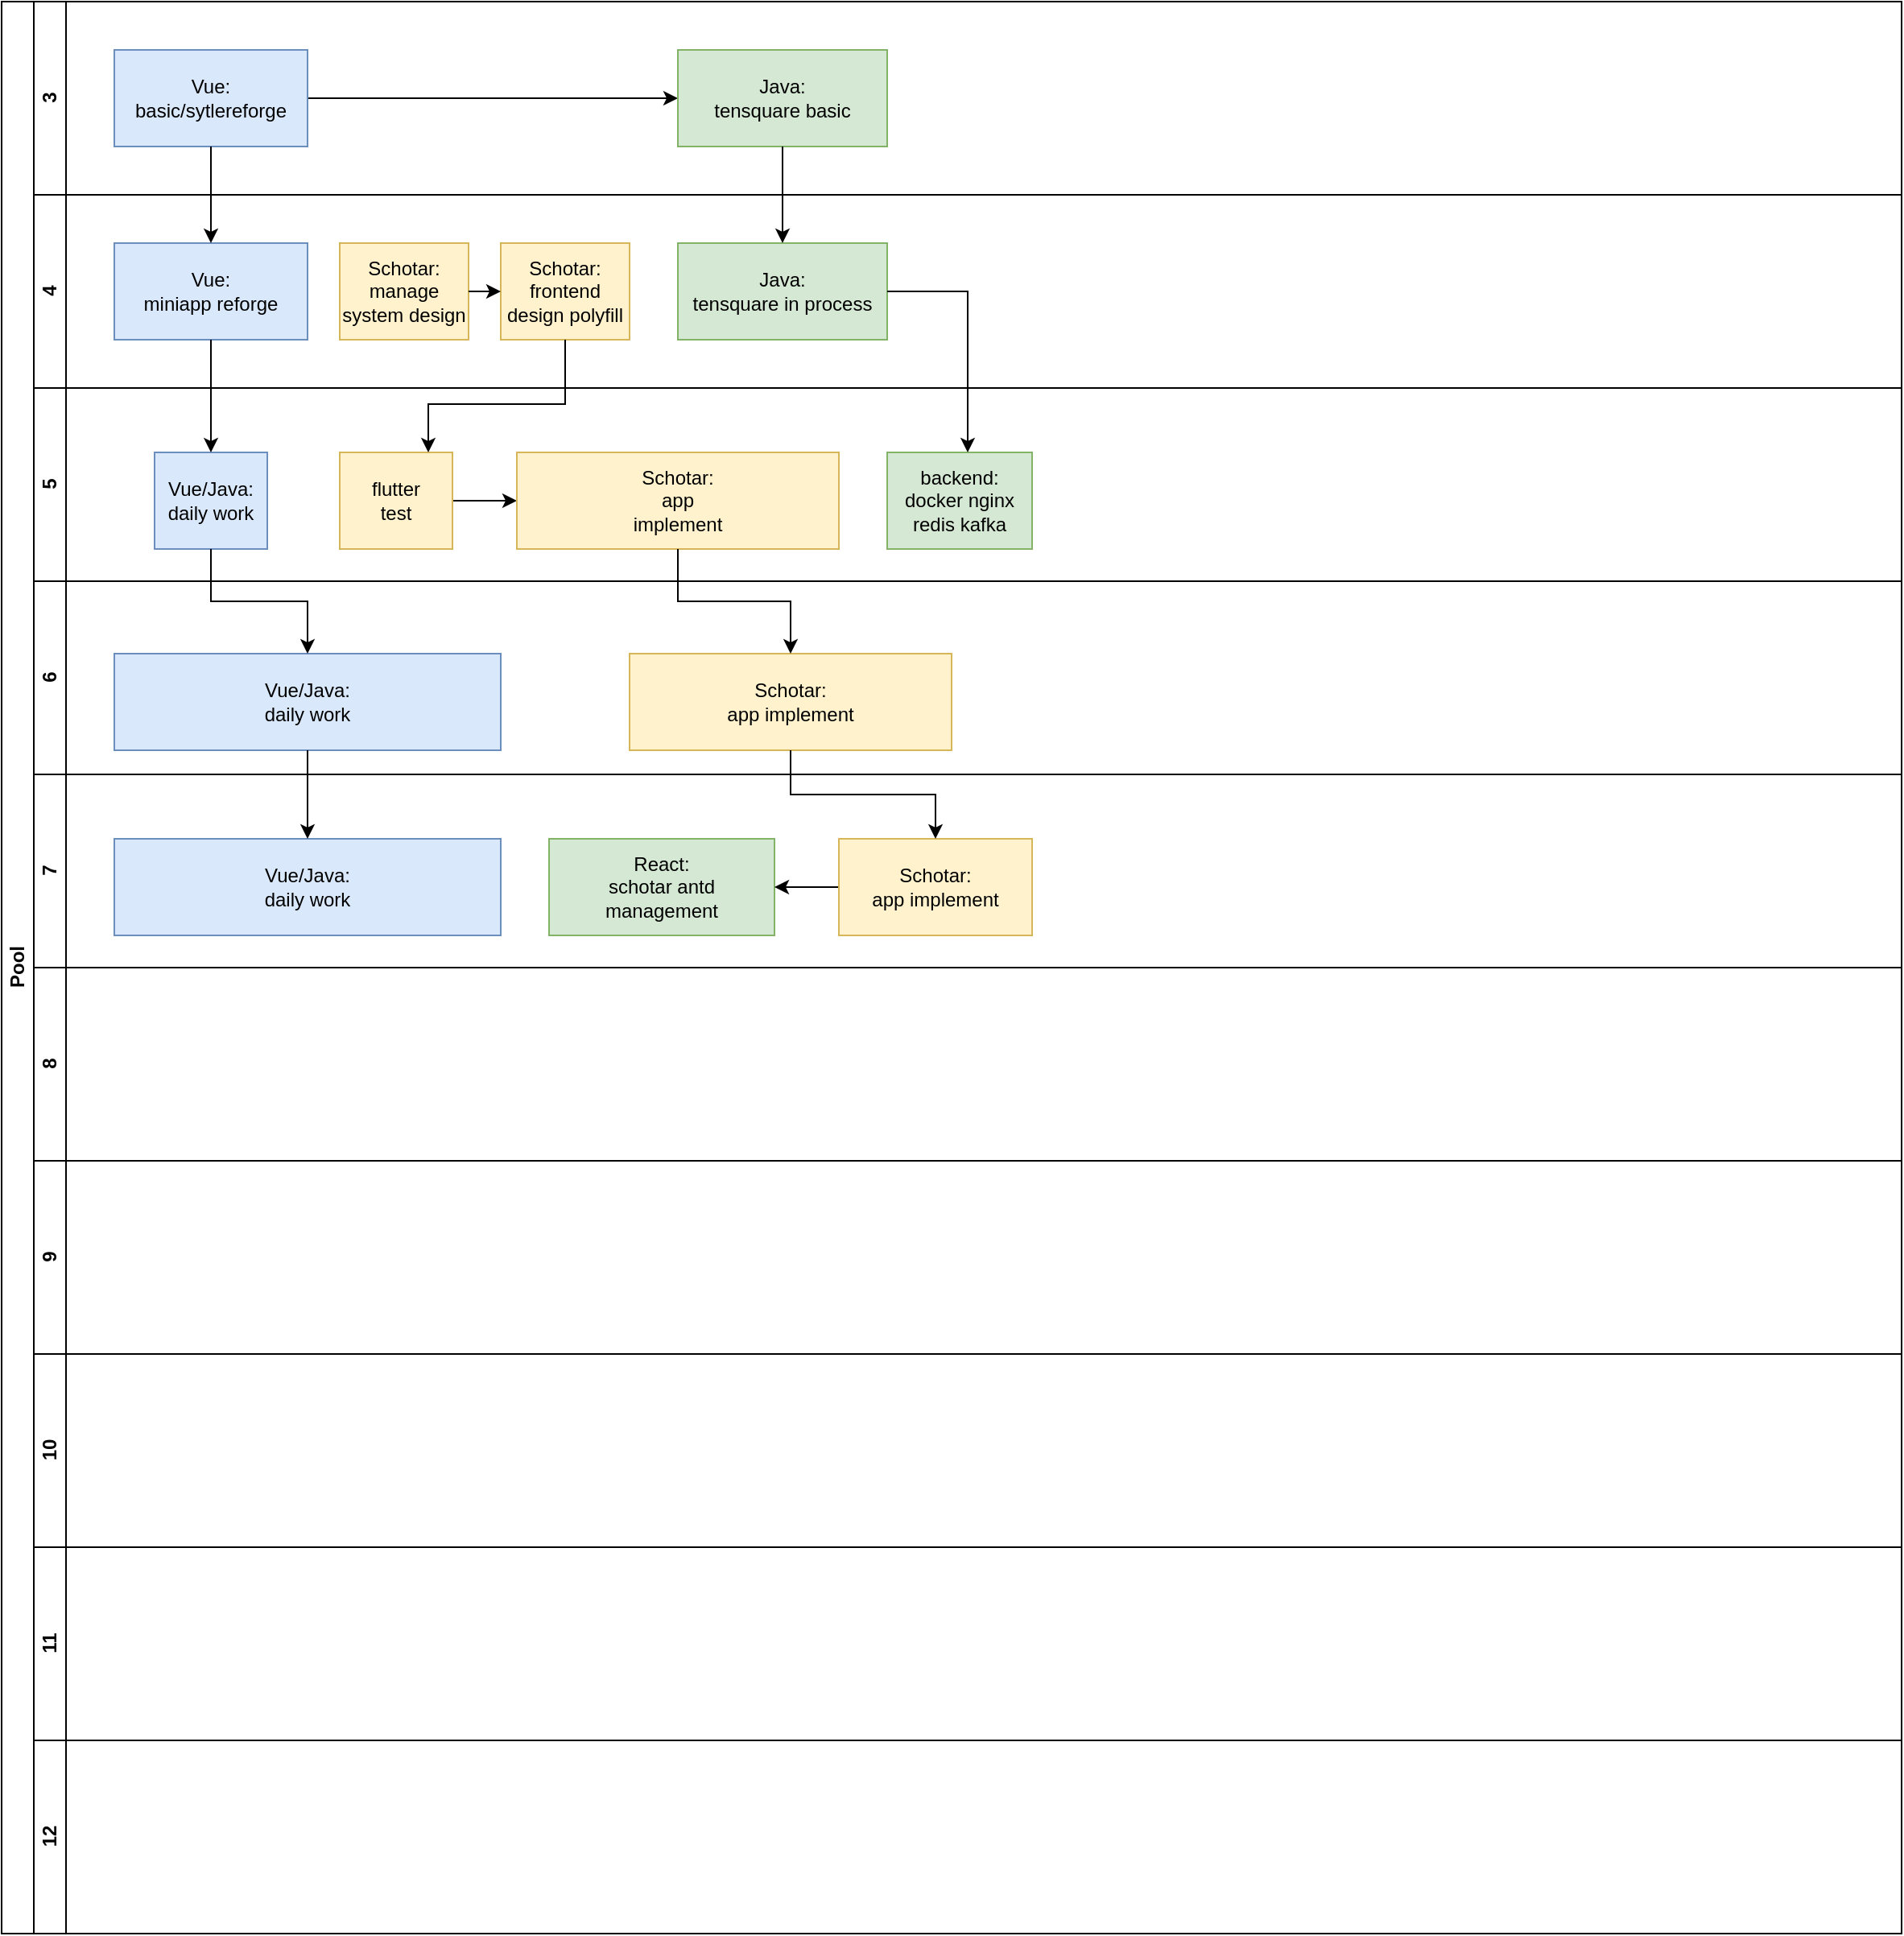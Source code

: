 <mxfile version="14.4.6" type="github">
  <diagram id="prtHgNgQTEPvFCAcTncT" name="Page-1">
    <mxGraphModel dx="1091" dy="669" grid="1" gridSize="10" guides="1" tooltips="1" connect="1" arrows="1" fold="1" page="1" pageScale="1" pageWidth="827" pageHeight="1169" math="0" shadow="0">
      <root>
        <mxCell id="0" />
        <mxCell id="1" parent="0" />
        <mxCell id="dNxyNK7c78bLwvsdeMH5-19" value="Pool" style="swimlane;html=1;childLayout=stackLayout;resizeParent=1;resizeParentMax=0;horizontal=0;startSize=20;horizontalStack=0;" parent="1" vertex="1">
          <mxGeometry x="120" y="120" width="1180" height="1200" as="geometry" />
        </mxCell>
        <mxCell id="dNxyNK7c78bLwvsdeMH5-20" value="3" style="swimlane;html=1;startSize=20;horizontal=0;" parent="dNxyNK7c78bLwvsdeMH5-19" vertex="1">
          <mxGeometry x="20" width="1160" height="120" as="geometry" />
        </mxCell>
        <mxCell id="CRqh0J7XH1PmzQY5zFd--72" style="edgeStyle=orthogonalEdgeStyle;rounded=0;orthogonalLoop=1;jettySize=auto;html=1;exitX=1;exitY=0.5;exitDx=0;exitDy=0;" edge="1" parent="dNxyNK7c78bLwvsdeMH5-20" source="dNxyNK7c78bLwvsdeMH5-24" target="CRqh0J7XH1PmzQY5zFd--67">
          <mxGeometry relative="1" as="geometry" />
        </mxCell>
        <mxCell id="dNxyNK7c78bLwvsdeMH5-24" value="Vue:&lt;br&gt;basic/sytlereforge" style="rounded=0;whiteSpace=wrap;html=1;fontFamily=Helvetica;fontSize=12;align=center;fillColor=#dae8fc;strokeColor=#6c8ebf;" parent="dNxyNK7c78bLwvsdeMH5-20" vertex="1">
          <mxGeometry x="50" y="30" width="120" height="60" as="geometry" />
        </mxCell>
        <mxCell id="CRqh0J7XH1PmzQY5zFd--67" value="Java:&lt;br&gt;tensquare basic" style="rounded=0;whiteSpace=wrap;html=1;fontFamily=Helvetica;fontSize=12;align=center;fillColor=#d5e8d4;strokeColor=#82b366;" vertex="1" parent="dNxyNK7c78bLwvsdeMH5-20">
          <mxGeometry x="400" y="30" width="130" height="60" as="geometry" />
        </mxCell>
        <mxCell id="CRqh0J7XH1PmzQY5zFd--62" value="4" style="swimlane;html=1;startSize=20;horizontal=0;" vertex="1" parent="dNxyNK7c78bLwvsdeMH5-19">
          <mxGeometry x="20" y="120" width="1160" height="120" as="geometry" />
        </mxCell>
        <mxCell id="CRqh0J7XH1PmzQY5zFd--69" value="Java:&lt;br&gt;tensquare in process" style="rounded=0;whiteSpace=wrap;html=1;fontFamily=Helvetica;fontSize=12;align=center;fillColor=#d5e8d4;strokeColor=#82b366;" vertex="1" parent="CRqh0J7XH1PmzQY5zFd--62">
          <mxGeometry x="400" y="30" width="130" height="60" as="geometry" />
        </mxCell>
        <mxCell id="CRqh0J7XH1PmzQY5zFd--73" value="Vue:&lt;br&gt;miniapp reforge" style="rounded=0;whiteSpace=wrap;html=1;fontFamily=Helvetica;fontSize=12;align=center;fillColor=#dae8fc;strokeColor=#6c8ebf;" vertex="1" parent="CRqh0J7XH1PmzQY5zFd--62">
          <mxGeometry x="50" y="30" width="120" height="60" as="geometry" />
        </mxCell>
        <mxCell id="CRqh0J7XH1PmzQY5zFd--68" value="Schotar:&lt;br&gt;manage system design" style="rounded=0;whiteSpace=wrap;html=1;fontFamily=Helvetica;fontSize=12;align=center;fillColor=#fff2cc;strokeColor=#d6b656;" vertex="1" parent="CRqh0J7XH1PmzQY5zFd--62">
          <mxGeometry x="190" y="30" width="80" height="60" as="geometry" />
        </mxCell>
        <mxCell id="CRqh0J7XH1PmzQY5zFd--79" value="Schotar:&lt;br&gt;frontend design polyfill" style="rounded=0;whiteSpace=wrap;html=1;fontFamily=Helvetica;fontSize=12;align=center;fillColor=#fff2cc;strokeColor=#d6b656;" vertex="1" parent="CRqh0J7XH1PmzQY5zFd--62">
          <mxGeometry x="290" y="30" width="80" height="60" as="geometry" />
        </mxCell>
        <mxCell id="CRqh0J7XH1PmzQY5zFd--80" style="edgeStyle=orthogonalEdgeStyle;rounded=0;orthogonalLoop=1;jettySize=auto;html=1;exitX=1;exitY=0.5;exitDx=0;exitDy=0;entryX=0;entryY=0.5;entryDx=0;entryDy=0;" edge="1" parent="CRqh0J7XH1PmzQY5zFd--62" source="CRqh0J7XH1PmzQY5zFd--68" target="CRqh0J7XH1PmzQY5zFd--79">
          <mxGeometry relative="1" as="geometry" />
        </mxCell>
        <mxCell id="CRqh0J7XH1PmzQY5zFd--9" value="5" style="swimlane;html=1;startSize=20;horizontal=0;" vertex="1" parent="dNxyNK7c78bLwvsdeMH5-19">
          <mxGeometry x="20" y="240" width="1160" height="120" as="geometry" />
        </mxCell>
        <mxCell id="CRqh0J7XH1PmzQY5zFd--77" value="backend:&lt;br&gt;docker nginx redis kafka" style="rounded=0;whiteSpace=wrap;html=1;fontFamily=Helvetica;fontSize=12;align=center;fillColor=#d5e8d4;strokeColor=#82b366;" vertex="1" parent="CRqh0J7XH1PmzQY5zFd--9">
          <mxGeometry x="530" y="40" width="90" height="60" as="geometry" />
        </mxCell>
        <mxCell id="CRqh0J7XH1PmzQY5zFd--85" style="edgeStyle=orthogonalEdgeStyle;rounded=0;orthogonalLoop=1;jettySize=auto;html=1;exitX=1;exitY=0.5;exitDx=0;exitDy=0;entryX=0;entryY=0.5;entryDx=0;entryDy=0;" edge="1" parent="CRqh0J7XH1PmzQY5zFd--9" source="CRqh0J7XH1PmzQY5zFd--81" target="CRqh0J7XH1PmzQY5zFd--84">
          <mxGeometry relative="1" as="geometry" />
        </mxCell>
        <mxCell id="CRqh0J7XH1PmzQY5zFd--81" value="flutter&lt;br&gt;test" style="rounded=0;whiteSpace=wrap;html=1;fontFamily=Helvetica;fontSize=12;align=center;fillColor=#fff2cc;strokeColor=#d6b656;" vertex="1" parent="CRqh0J7XH1PmzQY5zFd--9">
          <mxGeometry x="190" y="40" width="70" height="60" as="geometry" />
        </mxCell>
        <mxCell id="CRqh0J7XH1PmzQY5zFd--84" value="Schotar:&lt;br&gt;app&lt;br&gt;implement" style="rounded=0;whiteSpace=wrap;html=1;fontFamily=Helvetica;fontSize=12;align=center;fillColor=#fff2cc;strokeColor=#d6b656;" vertex="1" parent="CRqh0J7XH1PmzQY5zFd--9">
          <mxGeometry x="300" y="40" width="200" height="60" as="geometry" />
        </mxCell>
        <mxCell id="CRqh0J7XH1PmzQY5zFd--97" value="Vue/Java:&lt;br&gt;daily work" style="rounded=0;whiteSpace=wrap;html=1;fontFamily=Helvetica;fontSize=12;align=center;fillColor=#dae8fc;strokeColor=#6c8ebf;" vertex="1" parent="CRqh0J7XH1PmzQY5zFd--9">
          <mxGeometry x="75" y="40" width="70" height="60" as="geometry" />
        </mxCell>
        <mxCell id="CRqh0J7XH1PmzQY5zFd--42" value="6" style="swimlane;html=1;startSize=20;horizontal=0;" vertex="1" parent="dNxyNK7c78bLwvsdeMH5-19">
          <mxGeometry x="20" y="360" width="1160" height="120" as="geometry" />
        </mxCell>
        <mxCell id="CRqh0J7XH1PmzQY5zFd--86" value="Schotar:&lt;br&gt;app implement" style="rounded=0;whiteSpace=wrap;html=1;fontFamily=Helvetica;fontSize=12;align=center;fillColor=#fff2cc;strokeColor=#d6b656;" vertex="1" parent="CRqh0J7XH1PmzQY5zFd--42">
          <mxGeometry x="370" y="45" width="200" height="60" as="geometry" />
        </mxCell>
        <mxCell id="CRqh0J7XH1PmzQY5zFd--94" value="Vue/Java:&lt;br&gt;daily work" style="rounded=0;whiteSpace=wrap;html=1;fontFamily=Helvetica;fontSize=12;align=center;fillColor=#dae8fc;strokeColor=#6c8ebf;" vertex="1" parent="CRqh0J7XH1PmzQY5zFd--42">
          <mxGeometry x="50" y="45" width="240" height="60" as="geometry" />
        </mxCell>
        <mxCell id="dNxyNK7c78bLwvsdeMH5-21" value="7" style="swimlane;html=1;startSize=20;horizontal=0;" parent="dNxyNK7c78bLwvsdeMH5-19" vertex="1">
          <mxGeometry x="20" y="480" width="1160" height="120" as="geometry" />
        </mxCell>
        <mxCell id="CRqh0J7XH1PmzQY5zFd--102" value="Vue/Java:&lt;br&gt;daily work" style="rounded=0;whiteSpace=wrap;html=1;fontFamily=Helvetica;fontSize=12;align=center;fillColor=#dae8fc;strokeColor=#6c8ebf;" vertex="1" parent="dNxyNK7c78bLwvsdeMH5-21">
          <mxGeometry x="50" y="40" width="240" height="60" as="geometry" />
        </mxCell>
        <mxCell id="CRqh0J7XH1PmzQY5zFd--90" value="React:&lt;br&gt;schotar antd management" style="rounded=0;whiteSpace=wrap;html=1;fontFamily=Helvetica;fontSize=12;align=center;fillColor=#d5e8d4;strokeColor=#82b366;" vertex="1" parent="dNxyNK7c78bLwvsdeMH5-21">
          <mxGeometry x="320" y="40" width="140" height="60" as="geometry" />
        </mxCell>
        <mxCell id="CRqh0J7XH1PmzQY5zFd--108" style="edgeStyle=orthogonalEdgeStyle;rounded=0;orthogonalLoop=1;jettySize=auto;html=1;" edge="1" parent="dNxyNK7c78bLwvsdeMH5-21" source="CRqh0J7XH1PmzQY5zFd--106" target="CRqh0J7XH1PmzQY5zFd--90">
          <mxGeometry relative="1" as="geometry" />
        </mxCell>
        <mxCell id="CRqh0J7XH1PmzQY5zFd--106" value="Schotar:&lt;br&gt;app implement" style="rounded=0;whiteSpace=wrap;html=1;fontFamily=Helvetica;fontSize=12;align=center;fillColor=#fff2cc;strokeColor=#d6b656;" vertex="1" parent="dNxyNK7c78bLwvsdeMH5-21">
          <mxGeometry x="500" y="40" width="120" height="60" as="geometry" />
        </mxCell>
        <mxCell id="CRqh0J7XH1PmzQY5zFd--46" value="8" style="swimlane;html=1;startSize=20;horizontal=0;" vertex="1" parent="dNxyNK7c78bLwvsdeMH5-19">
          <mxGeometry x="20" y="600" width="1160" height="120" as="geometry" />
        </mxCell>
        <mxCell id="CRqh0J7XH1PmzQY5zFd--50" value="9" style="swimlane;html=1;startSize=20;horizontal=0;" vertex="1" parent="dNxyNK7c78bLwvsdeMH5-19">
          <mxGeometry x="20" y="720" width="1160" height="120" as="geometry" />
        </mxCell>
        <mxCell id="CRqh0J7XH1PmzQY5zFd--54" value="10" style="swimlane;html=1;startSize=20;horizontal=0;" vertex="1" parent="dNxyNK7c78bLwvsdeMH5-19">
          <mxGeometry x="20" y="840" width="1160" height="120" as="geometry" />
        </mxCell>
        <mxCell id="CRqh0J7XH1PmzQY5zFd--58" value="11" style="swimlane;html=1;startSize=20;horizontal=0;" vertex="1" parent="dNxyNK7c78bLwvsdeMH5-19">
          <mxGeometry x="20" y="960" width="1160" height="120" as="geometry" />
        </mxCell>
        <mxCell id="dNxyNK7c78bLwvsdeMH5-22" value="12" style="swimlane;html=1;startSize=20;horizontal=0;" parent="dNxyNK7c78bLwvsdeMH5-19" vertex="1">
          <mxGeometry x="20" y="1080" width="1160" height="120" as="geometry" />
        </mxCell>
        <mxCell id="CRqh0J7XH1PmzQY5zFd--71" style="edgeStyle=orthogonalEdgeStyle;rounded=0;orthogonalLoop=1;jettySize=auto;html=1;" edge="1" parent="dNxyNK7c78bLwvsdeMH5-19" source="CRqh0J7XH1PmzQY5zFd--67" target="CRqh0J7XH1PmzQY5zFd--69">
          <mxGeometry relative="1" as="geometry" />
        </mxCell>
        <mxCell id="CRqh0J7XH1PmzQY5zFd--74" style="edgeStyle=orthogonalEdgeStyle;rounded=0;orthogonalLoop=1;jettySize=auto;html=1;entryX=0.5;entryY=0;entryDx=0;entryDy=0;" edge="1" parent="dNxyNK7c78bLwvsdeMH5-19" source="dNxyNK7c78bLwvsdeMH5-24" target="CRqh0J7XH1PmzQY5zFd--73">
          <mxGeometry relative="1" as="geometry" />
        </mxCell>
        <mxCell id="CRqh0J7XH1PmzQY5zFd--78" style="edgeStyle=orthogonalEdgeStyle;rounded=0;orthogonalLoop=1;jettySize=auto;html=1;exitX=1;exitY=0.5;exitDx=0;exitDy=0;" edge="1" parent="dNxyNK7c78bLwvsdeMH5-19" source="CRqh0J7XH1PmzQY5zFd--69" target="CRqh0J7XH1PmzQY5zFd--77">
          <mxGeometry relative="1" as="geometry">
            <Array as="points">
              <mxPoint x="600" y="180" />
            </Array>
          </mxGeometry>
        </mxCell>
        <mxCell id="CRqh0J7XH1PmzQY5zFd--91" style="edgeStyle=orthogonalEdgeStyle;rounded=0;orthogonalLoop=1;jettySize=auto;html=1;" edge="1" parent="dNxyNK7c78bLwvsdeMH5-19" source="CRqh0J7XH1PmzQY5zFd--84" target="CRqh0J7XH1PmzQY5zFd--86">
          <mxGeometry relative="1" as="geometry" />
        </mxCell>
        <mxCell id="CRqh0J7XH1PmzQY5zFd--100" style="edgeStyle=orthogonalEdgeStyle;rounded=0;orthogonalLoop=1;jettySize=auto;html=1;entryX=0.5;entryY=0;entryDx=0;entryDy=0;" edge="1" parent="dNxyNK7c78bLwvsdeMH5-19" source="CRqh0J7XH1PmzQY5zFd--73" target="CRqh0J7XH1PmzQY5zFd--97">
          <mxGeometry relative="1" as="geometry" />
        </mxCell>
        <mxCell id="CRqh0J7XH1PmzQY5zFd--101" style="edgeStyle=orthogonalEdgeStyle;rounded=0;orthogonalLoop=1;jettySize=auto;html=1;exitX=0.5;exitY=1;exitDx=0;exitDy=0;entryX=0.5;entryY=0;entryDx=0;entryDy=0;" edge="1" parent="dNxyNK7c78bLwvsdeMH5-19" source="CRqh0J7XH1PmzQY5zFd--97" target="CRqh0J7XH1PmzQY5zFd--94">
          <mxGeometry relative="1" as="geometry" />
        </mxCell>
        <mxCell id="CRqh0J7XH1PmzQY5zFd--103" style="edgeStyle=orthogonalEdgeStyle;rounded=0;orthogonalLoop=1;jettySize=auto;html=1;exitX=0.5;exitY=1;exitDx=0;exitDy=0;entryX=0.5;entryY=0;entryDx=0;entryDy=0;" edge="1" parent="dNxyNK7c78bLwvsdeMH5-19" source="CRqh0J7XH1PmzQY5zFd--94" target="CRqh0J7XH1PmzQY5zFd--102">
          <mxGeometry relative="1" as="geometry" />
        </mxCell>
        <mxCell id="CRqh0J7XH1PmzQY5zFd--107" style="edgeStyle=orthogonalEdgeStyle;rounded=0;orthogonalLoop=1;jettySize=auto;html=1;" edge="1" parent="dNxyNK7c78bLwvsdeMH5-19" source="CRqh0J7XH1PmzQY5zFd--86" target="CRqh0J7XH1PmzQY5zFd--106">
          <mxGeometry relative="1" as="geometry" />
        </mxCell>
        <mxCell id="CRqh0J7XH1PmzQY5zFd--109" style="edgeStyle=orthogonalEdgeStyle;rounded=0;orthogonalLoop=1;jettySize=auto;html=1;exitX=0.5;exitY=1;exitDx=0;exitDy=0;" edge="1" parent="dNxyNK7c78bLwvsdeMH5-19" source="CRqh0J7XH1PmzQY5zFd--79" target="CRqh0J7XH1PmzQY5zFd--81">
          <mxGeometry relative="1" as="geometry">
            <Array as="points">
              <mxPoint x="350" y="250" />
              <mxPoint x="265" y="250" />
            </Array>
          </mxGeometry>
        </mxCell>
      </root>
    </mxGraphModel>
  </diagram>
</mxfile>
